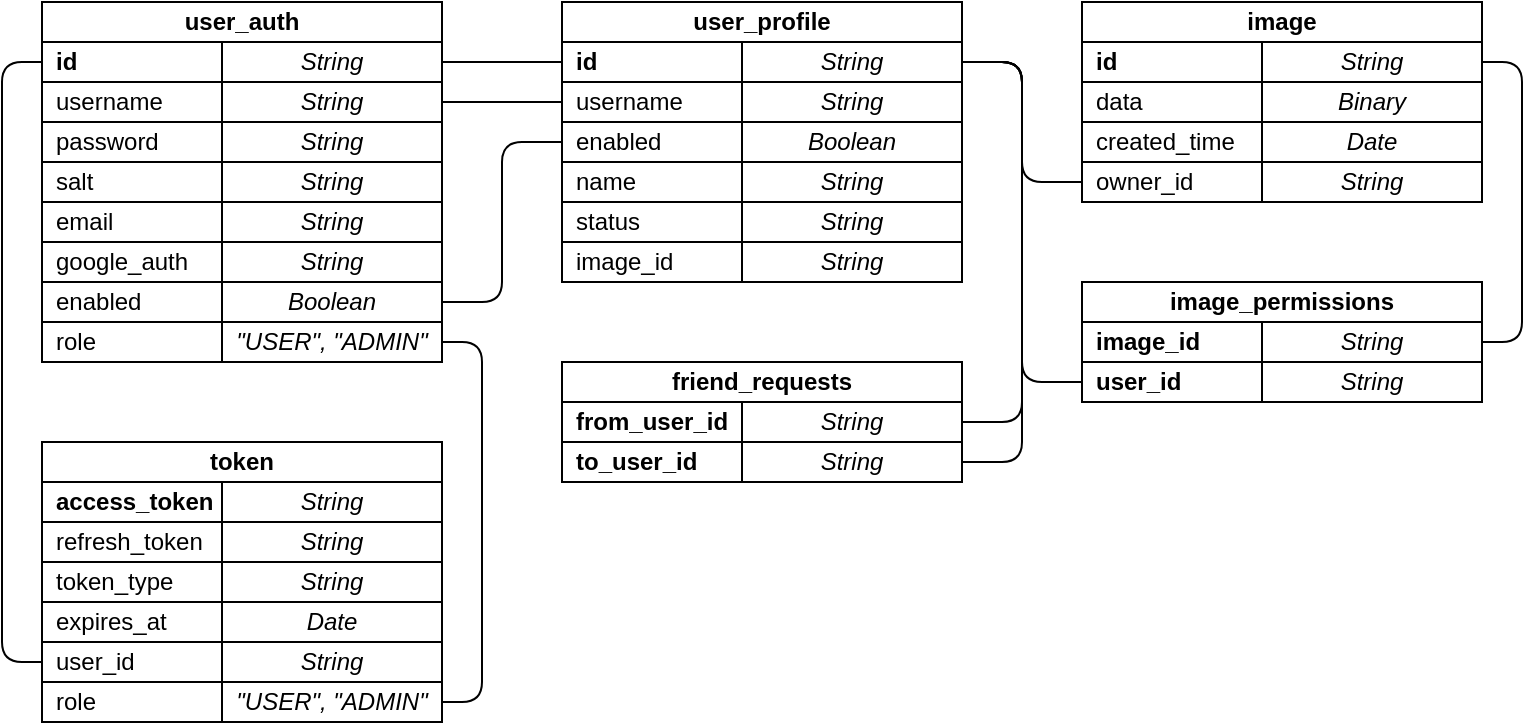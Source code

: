 <mxfile version="20.4.2" type="device"><diagram id="skyB6q6BRRAA29wVL2xn" name="Страница 1"><mxGraphModel dx="943" dy="548" grid="1" gridSize="10" guides="1" tooltips="1" connect="1" arrows="1" fold="1" page="1" pageScale="1" pageWidth="827" pageHeight="1169" math="0" shadow="0"><root><mxCell id="0"/><mxCell id="1" parent="0"/><mxCell id="R0LKcXxf1loNDlZdEOaP-101" style="edgeStyle=orthogonalEdgeStyle;rounded=1;orthogonalLoop=1;jettySize=auto;html=1;exitX=0;exitY=0.5;exitDx=0;exitDy=0;entryX=0;entryY=0.5;entryDx=0;entryDy=0;endArrow=none;endFill=0;" parent="1" source="o3dYbopEb7aljcyI0qQh-1" target="R0LKcXxf1loNDlZdEOaP-94" edge="1"><mxGeometry relative="1" as="geometry"/></mxCell><mxCell id="o3dYbopEb7aljcyI0qQh-1" value="&lt;b&gt;id&lt;/b&gt;" style="rounded=0;whiteSpace=wrap;html=1;align=left;spacingLeft=5;" parent="1" vertex="1"><mxGeometry x="200" y="220" width="90" height="20" as="geometry"/></mxCell><mxCell id="R0LKcXxf1loNDlZdEOaP-77" style="edgeStyle=orthogonalEdgeStyle;rounded=1;orthogonalLoop=1;jettySize=auto;html=1;exitX=1;exitY=0.5;exitDx=0;exitDy=0;entryX=0;entryY=0.5;entryDx=0;entryDy=0;endArrow=none;endFill=0;" parent="1" source="R0LKcXxf1loNDlZdEOaP-4" target="R0LKcXxf1loNDlZdEOaP-17" edge="1"><mxGeometry relative="1" as="geometry"/></mxCell><mxCell id="R0LKcXxf1loNDlZdEOaP-4" value="String" style="rounded=0;whiteSpace=wrap;html=1;spacingLeft=0;fontStyle=2" parent="1" vertex="1"><mxGeometry x="290" y="220" width="110" height="20" as="geometry"/></mxCell><mxCell id="R0LKcXxf1loNDlZdEOaP-5" value="username" style="rounded=0;whiteSpace=wrap;html=1;align=left;spacingLeft=5;" parent="1" vertex="1"><mxGeometry x="200" y="240" width="90" height="20" as="geometry"/></mxCell><mxCell id="R0LKcXxf1loNDlZdEOaP-78" style="edgeStyle=orthogonalEdgeStyle;rounded=1;orthogonalLoop=1;jettySize=auto;html=1;exitX=1;exitY=0.5;exitDx=0;exitDy=0;entryX=0;entryY=0.5;entryDx=0;entryDy=0;endArrow=none;endFill=0;" parent="1" source="R0LKcXxf1loNDlZdEOaP-6" target="R0LKcXxf1loNDlZdEOaP-19" edge="1"><mxGeometry relative="1" as="geometry"/></mxCell><mxCell id="R0LKcXxf1loNDlZdEOaP-6" value="String" style="rounded=0;whiteSpace=wrap;html=1;spacingLeft=0;fontStyle=2" parent="1" vertex="1"><mxGeometry x="290" y="240" width="110" height="20" as="geometry"/></mxCell><mxCell id="R0LKcXxf1loNDlZdEOaP-7" value="password" style="rounded=0;whiteSpace=wrap;html=1;align=left;spacingLeft=5;" parent="1" vertex="1"><mxGeometry x="200" y="260" width="90" height="20" as="geometry"/></mxCell><mxCell id="R0LKcXxf1loNDlZdEOaP-8" value="String" style="rounded=0;whiteSpace=wrap;html=1;spacingLeft=0;fontStyle=2" parent="1" vertex="1"><mxGeometry x="290" y="260" width="110" height="20" as="geometry"/></mxCell><mxCell id="R0LKcXxf1loNDlZdEOaP-9" value="salt" style="rounded=0;whiteSpace=wrap;html=1;align=left;spacingLeft=5;" parent="1" vertex="1"><mxGeometry x="200" y="280" width="90" height="20" as="geometry"/></mxCell><mxCell id="R0LKcXxf1loNDlZdEOaP-10" value="String" style="rounded=0;whiteSpace=wrap;html=1;spacingLeft=0;fontStyle=2" parent="1" vertex="1"><mxGeometry x="290" y="280" width="110" height="20" as="geometry"/></mxCell><mxCell id="R0LKcXxf1loNDlZdEOaP-11" value="email" style="rounded=0;whiteSpace=wrap;html=1;align=left;spacingLeft=5;" parent="1" vertex="1"><mxGeometry x="200" y="300" width="90" height="20" as="geometry"/></mxCell><mxCell id="R0LKcXxf1loNDlZdEOaP-12" value="String" style="rounded=0;whiteSpace=wrap;html=1;spacingLeft=0;fontStyle=2" parent="1" vertex="1"><mxGeometry x="290" y="300" width="110" height="20" as="geometry"/></mxCell><mxCell id="R0LKcXxf1loNDlZdEOaP-13" value="enabled" style="rounded=0;whiteSpace=wrap;html=1;align=left;spacingLeft=5;" parent="1" vertex="1"><mxGeometry x="200" y="340" width="90" height="20" as="geometry"/></mxCell><mxCell id="R0LKcXxf1loNDlZdEOaP-79" style="edgeStyle=orthogonalEdgeStyle;rounded=1;orthogonalLoop=1;jettySize=auto;html=1;exitX=1;exitY=0.5;exitDx=0;exitDy=0;entryX=0;entryY=0.5;entryDx=0;entryDy=0;endArrow=none;endFill=0;" parent="1" source="R0LKcXxf1loNDlZdEOaP-14" target="R0LKcXxf1loNDlZdEOaP-21" edge="1"><mxGeometry relative="1" as="geometry"/></mxCell><mxCell id="R0LKcXxf1loNDlZdEOaP-14" value="Boolean" style="rounded=0;whiteSpace=wrap;html=1;spacingLeft=0;fontStyle=2" parent="1" vertex="1"><mxGeometry x="290" y="340" width="110" height="20" as="geometry"/></mxCell><mxCell id="R0LKcXxf1loNDlZdEOaP-15" value="role" style="rounded=0;whiteSpace=wrap;html=1;align=left;spacingLeft=5;" parent="1" vertex="1"><mxGeometry x="200" y="360" width="90" height="20" as="geometry"/></mxCell><mxCell id="R0LKcXxf1loNDlZdEOaP-102" style="edgeStyle=orthogonalEdgeStyle;rounded=1;orthogonalLoop=1;jettySize=auto;html=1;exitX=1;exitY=0.5;exitDx=0;exitDy=0;entryX=1;entryY=0.5;entryDx=0;entryDy=0;endArrow=none;endFill=0;" parent="1" source="R0LKcXxf1loNDlZdEOaP-16" target="R0LKcXxf1loNDlZdEOaP-99" edge="1"><mxGeometry relative="1" as="geometry"><Array as="points"><mxPoint x="420" y="370"/><mxPoint x="420" y="550"/></Array></mxGeometry></mxCell><mxCell id="R0LKcXxf1loNDlZdEOaP-16" value="&quot;USER&quot;, &quot;ADMIN&quot;" style="rounded=0;whiteSpace=wrap;html=1;spacingLeft=0;fontStyle=2" parent="1" vertex="1"><mxGeometry x="290" y="360" width="110" height="20" as="geometry"/></mxCell><mxCell id="R0LKcXxf1loNDlZdEOaP-17" value="&lt;b&gt;id&lt;/b&gt;" style="rounded=0;whiteSpace=wrap;html=1;align=left;spacingLeft=5;" parent="1" vertex="1"><mxGeometry x="460" y="220" width="90" height="20" as="geometry"/></mxCell><mxCell id="R0LKcXxf1loNDlZdEOaP-83" style="edgeStyle=orthogonalEdgeStyle;rounded=1;orthogonalLoop=1;jettySize=auto;html=1;exitX=1;exitY=0.5;exitDx=0;exitDy=0;entryX=0;entryY=0.5;entryDx=0;entryDy=0;endArrow=none;endFill=0;" parent="1" source="R0LKcXxf1loNDlZdEOaP-18" target="R0LKcXxf1loNDlZdEOaP-70" edge="1"><mxGeometry relative="1" as="geometry"><Array as="points"><mxPoint x="690" y="230"/><mxPoint x="690" y="390"/></Array></mxGeometry></mxCell><mxCell id="R0LKcXxf1loNDlZdEOaP-84" style="edgeStyle=orthogonalEdgeStyle;rounded=1;orthogonalLoop=1;jettySize=auto;html=1;exitX=1;exitY=0.5;exitDx=0;exitDy=0;entryX=1;entryY=0.5;entryDx=0;entryDy=0;endArrow=none;endFill=0;" parent="1" source="R0LKcXxf1loNDlZdEOaP-18" target="R0LKcXxf1loNDlZdEOaP-34" edge="1"><mxGeometry relative="1" as="geometry"><Array as="points"><mxPoint x="690" y="230"/><mxPoint x="690" y="410"/></Array></mxGeometry></mxCell><mxCell id="R0LKcXxf1loNDlZdEOaP-85" style="edgeStyle=orthogonalEdgeStyle;rounded=1;orthogonalLoop=1;jettySize=auto;html=1;exitX=1;exitY=0.5;exitDx=0;exitDy=0;entryX=1;entryY=0.5;entryDx=0;entryDy=0;endArrow=none;endFill=0;" parent="1" source="R0LKcXxf1loNDlZdEOaP-18" target="R0LKcXxf1loNDlZdEOaP-47" edge="1"><mxGeometry relative="1" as="geometry"><Array as="points"><mxPoint x="690" y="230"/><mxPoint x="690" y="430"/></Array></mxGeometry></mxCell><mxCell id="R0LKcXxf1loNDlZdEOaP-18" value="String" style="rounded=0;whiteSpace=wrap;html=1;spacingLeft=0;fontStyle=2" parent="1" vertex="1"><mxGeometry x="550" y="220" width="110" height="20" as="geometry"/></mxCell><mxCell id="R0LKcXxf1loNDlZdEOaP-19" value="username" style="rounded=0;whiteSpace=wrap;html=1;align=left;spacingLeft=5;" parent="1" vertex="1"><mxGeometry x="460" y="240" width="90" height="20" as="geometry"/></mxCell><mxCell id="R0LKcXxf1loNDlZdEOaP-20" value="String" style="rounded=0;whiteSpace=wrap;html=1;spacingLeft=0;fontStyle=2" parent="1" vertex="1"><mxGeometry x="550" y="240" width="110" height="20" as="geometry"/></mxCell><mxCell id="R0LKcXxf1loNDlZdEOaP-21" value="enabled&lt;span style=&quot;white-space: pre;&quot;&gt;&#9;&lt;/span&gt;&lt;span style=&quot;white-space: pre;&quot;&gt;&#9;&lt;/span&gt;" style="rounded=0;whiteSpace=wrap;html=1;align=left;spacingLeft=5;" parent="1" vertex="1"><mxGeometry x="460" y="260" width="90" height="20" as="geometry"/></mxCell><mxCell id="R0LKcXxf1loNDlZdEOaP-22" value="Boolean" style="rounded=0;whiteSpace=wrap;html=1;spacingLeft=0;fontStyle=2" parent="1" vertex="1"><mxGeometry x="550" y="260" width="110" height="20" as="geometry"/></mxCell><mxCell id="R0LKcXxf1loNDlZdEOaP-23" value="name" style="rounded=0;whiteSpace=wrap;html=1;align=left;spacingLeft=5;" parent="1" vertex="1"><mxGeometry x="460" y="280" width="90" height="20" as="geometry"/></mxCell><mxCell id="R0LKcXxf1loNDlZdEOaP-24" value="String" style="rounded=0;whiteSpace=wrap;html=1;spacingLeft=0;fontStyle=2" parent="1" vertex="1"><mxGeometry x="550" y="280" width="110" height="20" as="geometry"/></mxCell><mxCell id="R0LKcXxf1loNDlZdEOaP-25" value="status" style="rounded=0;whiteSpace=wrap;html=1;align=left;spacingLeft=5;" parent="1" vertex="1"><mxGeometry x="460" y="300" width="90" height="20" as="geometry"/></mxCell><mxCell id="R0LKcXxf1loNDlZdEOaP-26" value="String" style="rounded=0;whiteSpace=wrap;html=1;spacingLeft=0;fontStyle=2" parent="1" vertex="1"><mxGeometry x="550" y="300" width="110" height="20" as="geometry"/></mxCell><mxCell id="R0LKcXxf1loNDlZdEOaP-27" value="image_id" style="rounded=0;whiteSpace=wrap;html=1;align=left;spacingLeft=5;" parent="1" vertex="1"><mxGeometry x="460" y="320" width="90" height="20" as="geometry"/></mxCell><mxCell id="R0LKcXxf1loNDlZdEOaP-28" value="String" style="rounded=0;whiteSpace=wrap;html=1;spacingLeft=0;fontStyle=2" parent="1" vertex="1"><mxGeometry x="550" y="320" width="110" height="20" as="geometry"/></mxCell><mxCell id="R0LKcXxf1loNDlZdEOaP-31" value="user_auth" style="rounded=0;whiteSpace=wrap;html=1;fontStyle=1" parent="1" vertex="1"><mxGeometry x="200" y="200" width="200" height="20" as="geometry"/></mxCell><mxCell id="R0LKcXxf1loNDlZdEOaP-32" value="user_profile" style="rounded=0;whiteSpace=wrap;html=1;fontStyle=1" parent="1" vertex="1"><mxGeometry x="460" y="200" width="200" height="20" as="geometry"/></mxCell><mxCell id="R0LKcXxf1loNDlZdEOaP-33" value="&lt;b&gt;from_user_id&lt;/b&gt;" style="rounded=0;whiteSpace=wrap;html=1;align=left;spacingLeft=5;" parent="1" vertex="1"><mxGeometry x="460" y="400" width="90" height="20" as="geometry"/></mxCell><mxCell id="R0LKcXxf1loNDlZdEOaP-34" value="String" style="rounded=0;whiteSpace=wrap;html=1;spacingLeft=0;fontStyle=2" parent="1" vertex="1"><mxGeometry x="550" y="400" width="110" height="20" as="geometry"/></mxCell><mxCell id="R0LKcXxf1loNDlZdEOaP-45" value="friend_requests" style="rounded=0;whiteSpace=wrap;html=1;fontStyle=1" parent="1" vertex="1"><mxGeometry x="460" y="380" width="200" height="20" as="geometry"/></mxCell><mxCell id="R0LKcXxf1loNDlZdEOaP-46" value="&lt;b&gt;to_user_id&lt;/b&gt;" style="rounded=0;whiteSpace=wrap;html=1;align=left;spacingLeft=5;" parent="1" vertex="1"><mxGeometry x="460" y="420" width="90" height="20" as="geometry"/></mxCell><mxCell id="R0LKcXxf1loNDlZdEOaP-47" value="String" style="rounded=0;whiteSpace=wrap;html=1;spacingLeft=0;fontStyle=2" parent="1" vertex="1"><mxGeometry x="550" y="420" width="110" height="20" as="geometry"/></mxCell><mxCell id="R0LKcXxf1loNDlZdEOaP-80" style="edgeStyle=orthogonalEdgeStyle;rounded=1;orthogonalLoop=1;jettySize=auto;html=1;exitX=1;exitY=0.5;exitDx=0;exitDy=0;entryX=1;entryY=0.5;entryDx=0;entryDy=0;endArrow=none;endFill=0;" parent="1" source="R0LKcXxf1loNDlZdEOaP-49" target="R0LKcXxf1loNDlZdEOaP-62" edge="1"><mxGeometry relative="1" as="geometry"><Array as="points"><mxPoint x="940" y="230"/><mxPoint x="940" y="370"/></Array></mxGeometry></mxCell><mxCell id="R0LKcXxf1loNDlZdEOaP-48" value="&lt;b&gt;id&lt;/b&gt;" style="rounded=0;whiteSpace=wrap;html=1;align=left;spacingLeft=5;" parent="1" vertex="1"><mxGeometry x="720" y="220" width="90" height="20" as="geometry"/></mxCell><mxCell id="R0LKcXxf1loNDlZdEOaP-49" value="String" style="rounded=0;whiteSpace=wrap;html=1;spacingLeft=0;fontStyle=2" parent="1" vertex="1"><mxGeometry x="810" y="220" width="110" height="20" as="geometry"/></mxCell><mxCell id="R0LKcXxf1loNDlZdEOaP-50" value="data" style="rounded=0;whiteSpace=wrap;html=1;align=left;spacingLeft=5;" parent="1" vertex="1"><mxGeometry x="720" y="240" width="90" height="20" as="geometry"/></mxCell><mxCell id="R0LKcXxf1loNDlZdEOaP-51" value="Binary" style="rounded=0;whiteSpace=wrap;html=1;spacingLeft=0;fontStyle=2" parent="1" vertex="1"><mxGeometry x="810" y="240" width="110" height="20" as="geometry"/></mxCell><mxCell id="R0LKcXxf1loNDlZdEOaP-52" value="created_time" style="rounded=0;whiteSpace=wrap;html=1;align=left;spacingLeft=5;" parent="1" vertex="1"><mxGeometry x="720" y="260" width="90" height="20" as="geometry"/></mxCell><mxCell id="R0LKcXxf1loNDlZdEOaP-53" value="Date" style="rounded=0;whiteSpace=wrap;html=1;spacingLeft=0;fontStyle=2" parent="1" vertex="1"><mxGeometry x="810" y="260" width="110" height="20" as="geometry"/></mxCell><mxCell id="R0LKcXxf1loNDlZdEOaP-54" value="owner_id" style="rounded=0;whiteSpace=wrap;html=1;align=left;spacingLeft=5;" parent="1" vertex="1"><mxGeometry x="720" y="280" width="90" height="20" as="geometry"/></mxCell><mxCell id="R0LKcXxf1loNDlZdEOaP-55" value="String" style="rounded=0;whiteSpace=wrap;html=1;spacingLeft=0;fontStyle=2" parent="1" vertex="1"><mxGeometry x="810" y="280" width="110" height="20" as="geometry"/></mxCell><mxCell id="R0LKcXxf1loNDlZdEOaP-60" value="image" style="rounded=0;whiteSpace=wrap;html=1;fontStyle=1" parent="1" vertex="1"><mxGeometry x="720" y="200" width="200" height="20" as="geometry"/></mxCell><mxCell id="R0LKcXxf1loNDlZdEOaP-61" value="&lt;b&gt;image_id&lt;/b&gt;" style="rounded=0;whiteSpace=wrap;html=1;align=left;spacingLeft=5;" parent="1" vertex="1"><mxGeometry x="720" y="360" width="90" height="20" as="geometry"/></mxCell><mxCell id="R0LKcXxf1loNDlZdEOaP-62" value="String" style="rounded=0;whiteSpace=wrap;html=1;spacingLeft=0;fontStyle=2" parent="1" vertex="1"><mxGeometry x="810" y="360" width="110" height="20" as="geometry"/></mxCell><mxCell id="R0LKcXxf1loNDlZdEOaP-69" value="image_permissions" style="rounded=0;whiteSpace=wrap;html=1;fontStyle=1" parent="1" vertex="1"><mxGeometry x="720" y="340" width="200" height="20" as="geometry"/></mxCell><mxCell id="R0LKcXxf1loNDlZdEOaP-70" value="&lt;b&gt;user_id&lt;/b&gt;" style="rounded=0;whiteSpace=wrap;html=1;align=left;spacingLeft=5;" parent="1" vertex="1"><mxGeometry x="720" y="380" width="90" height="20" as="geometry"/></mxCell><mxCell id="R0LKcXxf1loNDlZdEOaP-71" value="String" style="rounded=0;whiteSpace=wrap;html=1;spacingLeft=0;fontStyle=2" parent="1" vertex="1"><mxGeometry x="810" y="380" width="110" height="20" as="geometry"/></mxCell><mxCell id="R0LKcXxf1loNDlZdEOaP-86" value="&lt;b&gt;access_token&lt;/b&gt;" style="rounded=0;whiteSpace=wrap;html=1;align=left;spacingLeft=5;" parent="1" vertex="1"><mxGeometry x="200" y="440" width="90" height="20" as="geometry"/></mxCell><mxCell id="R0LKcXxf1loNDlZdEOaP-87" value="String" style="rounded=0;whiteSpace=wrap;html=1;spacingLeft=0;fontStyle=2" parent="1" vertex="1"><mxGeometry x="290" y="440" width="110" height="20" as="geometry"/></mxCell><mxCell id="R0LKcXxf1loNDlZdEOaP-88" value="refresh_token" style="rounded=0;whiteSpace=wrap;html=1;align=left;spacingLeft=5;" parent="1" vertex="1"><mxGeometry x="200" y="460" width="90" height="20" as="geometry"/></mxCell><mxCell id="R0LKcXxf1loNDlZdEOaP-89" value="String" style="rounded=0;whiteSpace=wrap;html=1;spacingLeft=0;fontStyle=2" parent="1" vertex="1"><mxGeometry x="290" y="460" width="110" height="20" as="geometry"/></mxCell><mxCell id="R0LKcXxf1loNDlZdEOaP-90" value="token_type" style="rounded=0;whiteSpace=wrap;html=1;align=left;spacingLeft=5;" parent="1" vertex="1"><mxGeometry x="200" y="480" width="90" height="20" as="geometry"/></mxCell><mxCell id="R0LKcXxf1loNDlZdEOaP-91" value="String" style="rounded=0;whiteSpace=wrap;html=1;spacingLeft=0;fontStyle=2" parent="1" vertex="1"><mxGeometry x="290" y="480" width="110" height="20" as="geometry"/></mxCell><mxCell id="R0LKcXxf1loNDlZdEOaP-92" value="expires_at" style="rounded=0;whiteSpace=wrap;html=1;align=left;spacingLeft=5;" parent="1" vertex="1"><mxGeometry x="200" y="500" width="90" height="20" as="geometry"/></mxCell><mxCell id="R0LKcXxf1loNDlZdEOaP-93" value="Date" style="rounded=0;whiteSpace=wrap;html=1;spacingLeft=0;fontStyle=2" parent="1" vertex="1"><mxGeometry x="290" y="500" width="110" height="20" as="geometry"/></mxCell><mxCell id="R0LKcXxf1loNDlZdEOaP-94" value="user_id" style="rounded=0;whiteSpace=wrap;html=1;align=left;spacingLeft=5;" parent="1" vertex="1"><mxGeometry x="200" y="520" width="90" height="20" as="geometry"/></mxCell><mxCell id="R0LKcXxf1loNDlZdEOaP-95" value="String" style="rounded=0;whiteSpace=wrap;html=1;spacingLeft=0;fontStyle=2" parent="1" vertex="1"><mxGeometry x="290" y="520" width="110" height="20" as="geometry"/></mxCell><mxCell id="R0LKcXxf1loNDlZdEOaP-98" value="role" style="rounded=0;whiteSpace=wrap;html=1;align=left;spacingLeft=5;" parent="1" vertex="1"><mxGeometry x="200" y="540" width="90" height="20" as="geometry"/></mxCell><mxCell id="R0LKcXxf1loNDlZdEOaP-99" value="&quot;USER&quot;, &quot;ADMIN&quot;" style="rounded=0;whiteSpace=wrap;html=1;spacingLeft=0;fontStyle=2" parent="1" vertex="1"><mxGeometry x="290" y="540" width="110" height="20" as="geometry"/></mxCell><mxCell id="R0LKcXxf1loNDlZdEOaP-100" value="token" style="rounded=0;whiteSpace=wrap;html=1;fontStyle=1" parent="1" vertex="1"><mxGeometry x="200" y="420" width="200" height="20" as="geometry"/></mxCell><mxCell id="_CY-QC2Wd3_7gfvw9YXV-1" value="google_auth" style="rounded=0;whiteSpace=wrap;html=1;align=left;spacingLeft=5;" parent="1" vertex="1"><mxGeometry x="200" y="320" width="90" height="20" as="geometry"/></mxCell><mxCell id="_CY-QC2Wd3_7gfvw9YXV-2" value="String" style="rounded=0;whiteSpace=wrap;html=1;spacingLeft=0;fontStyle=2" parent="1" vertex="1"><mxGeometry x="290" y="320" width="110" height="20" as="geometry"/></mxCell><mxCell id="LvnQudSFnJyzhxFMzb4G-2" style="edgeStyle=orthogonalEdgeStyle;rounded=1;orthogonalLoop=1;jettySize=auto;html=1;exitX=1;exitY=0.5;exitDx=0;exitDy=0;entryX=0;entryY=0.5;entryDx=0;entryDy=0;endArrow=none;endFill=0;" edge="1" parent="1" source="R0LKcXxf1loNDlZdEOaP-18" target="R0LKcXxf1loNDlZdEOaP-54"><mxGeometry relative="1" as="geometry"><Array as="points"><mxPoint x="690" y="230"/><mxPoint x="690" y="290"/></Array><mxPoint x="700" y="290" as="sourcePoint"/><mxPoint x="700" y="430" as="targetPoint"/></mxGeometry></mxCell></root></mxGraphModel></diagram></mxfile>